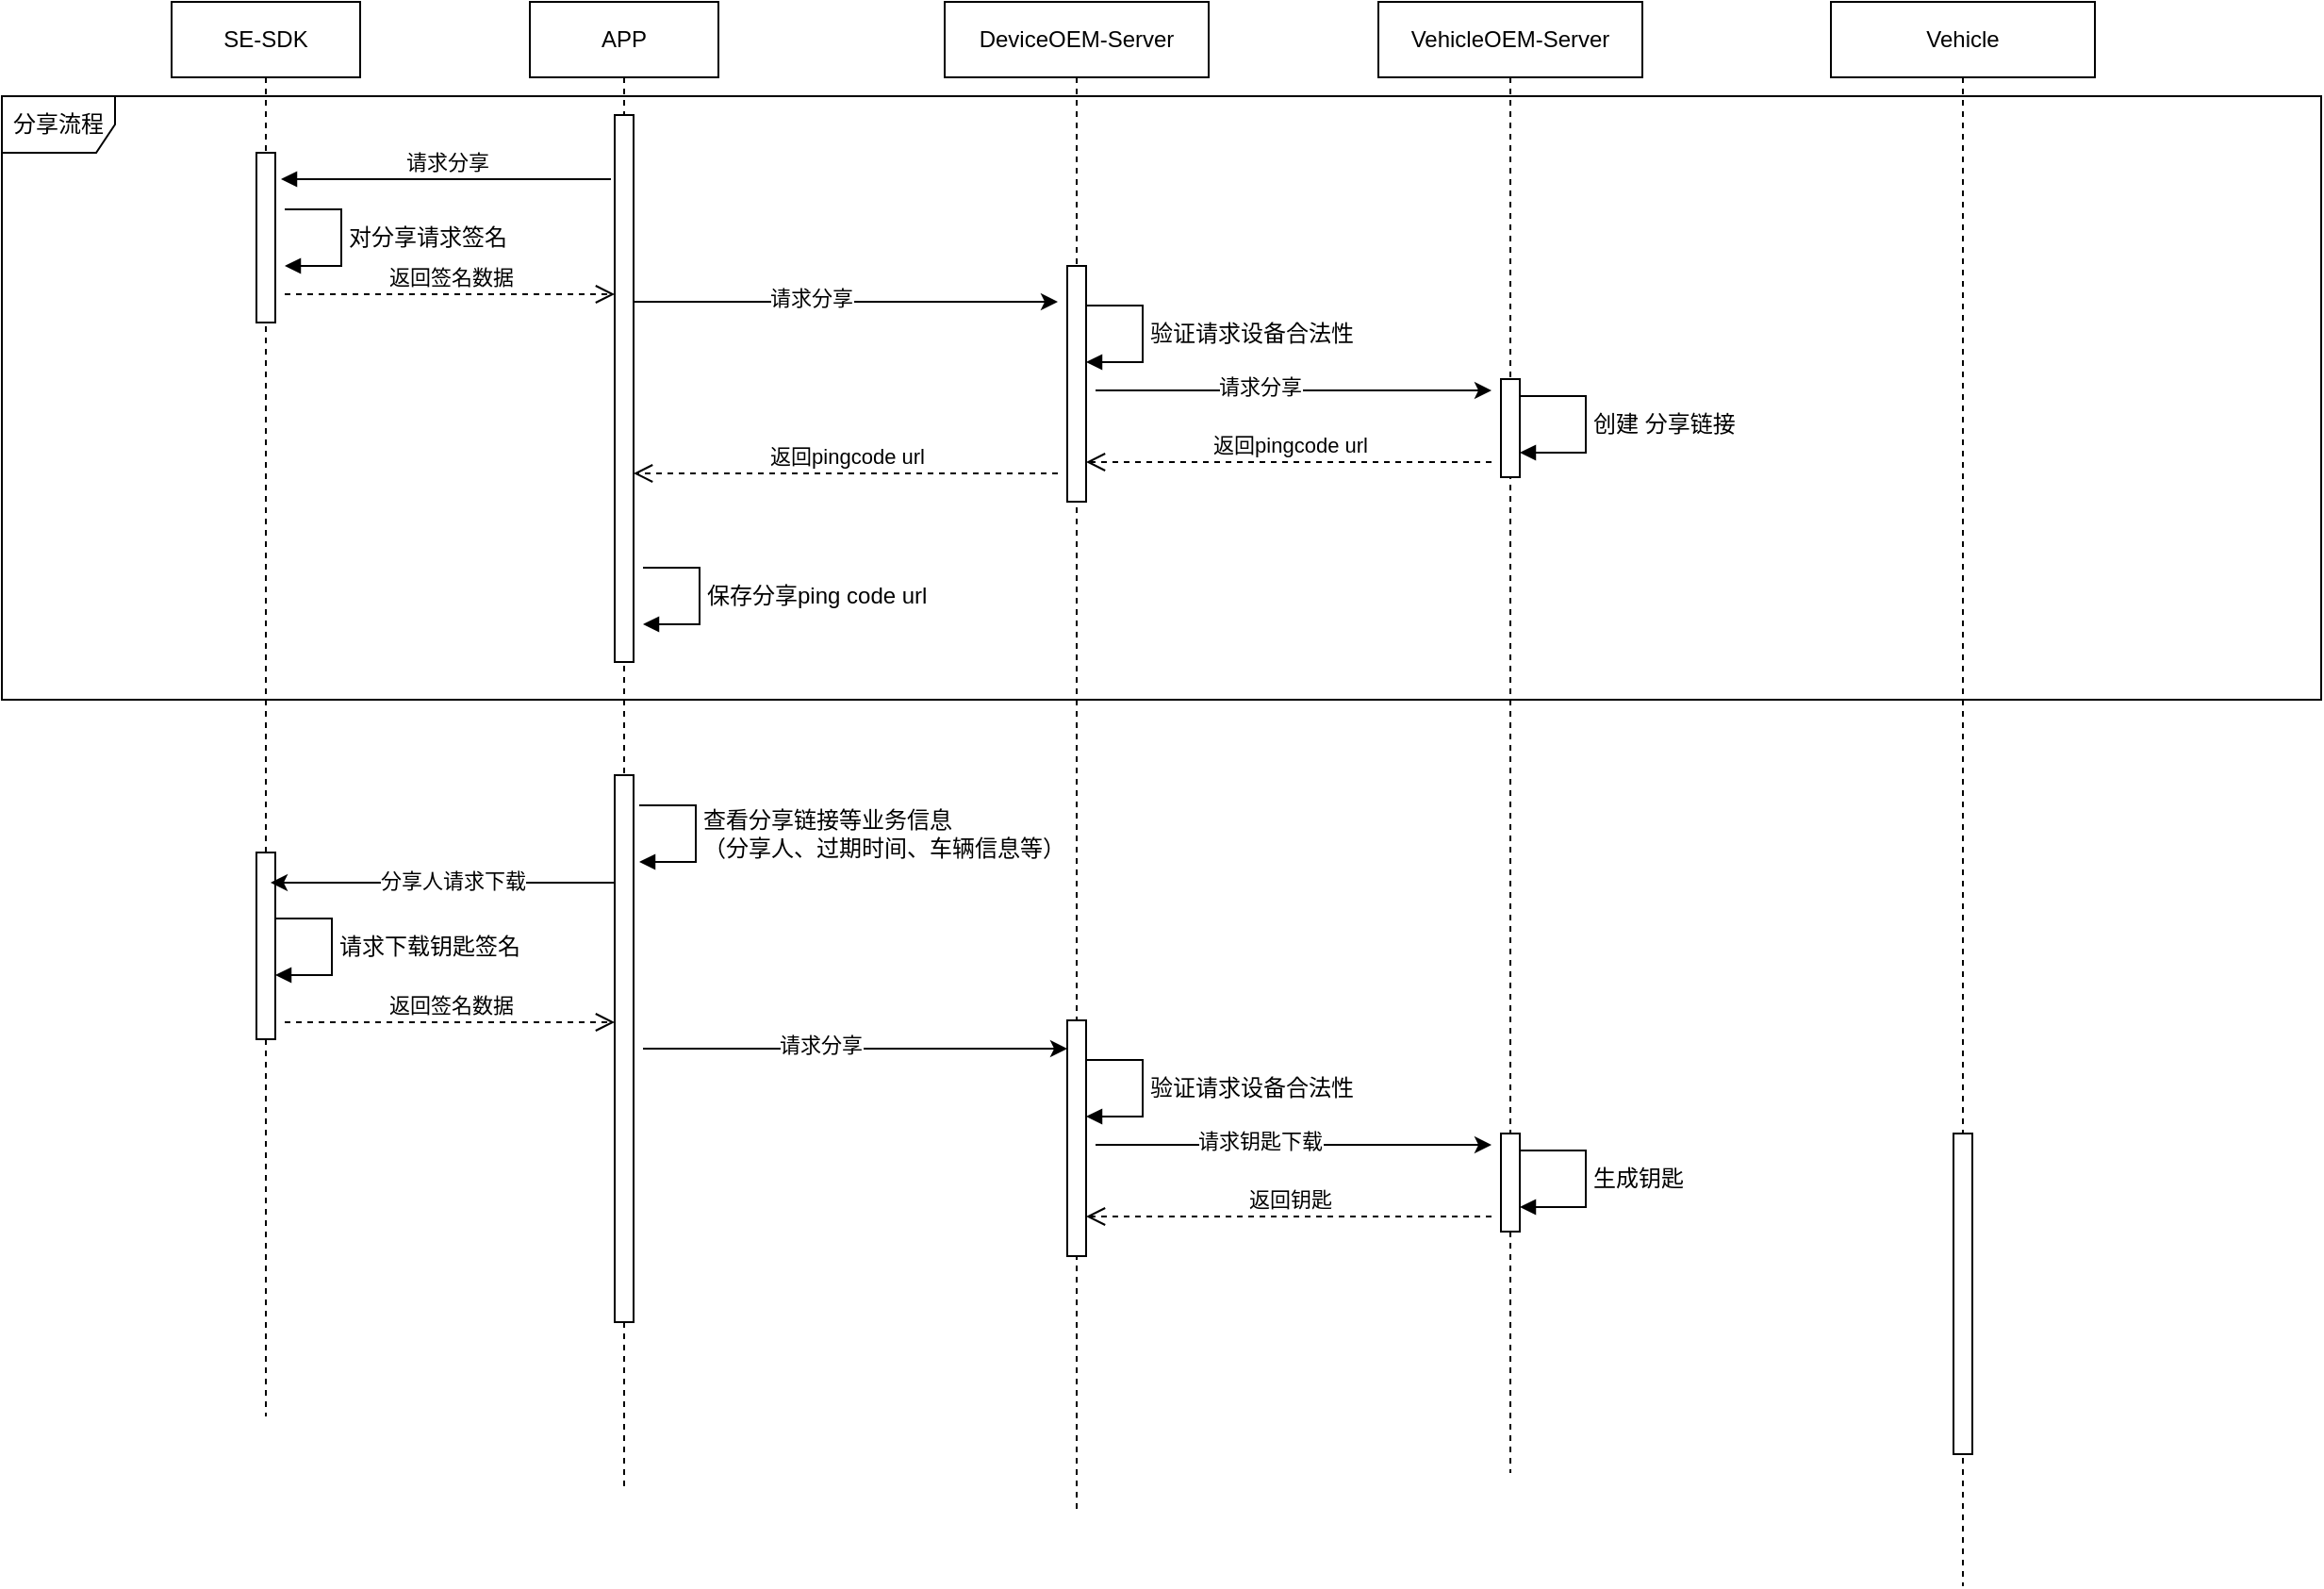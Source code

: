<mxfile version="24.7.7">
  <diagram name="Page-1" id="2YBvvXClWsGukQMizWep">
    <mxGraphModel dx="2559" dy="927" grid="1" gridSize="10" guides="1" tooltips="1" connect="1" arrows="1" fold="1" page="1" pageScale="1" pageWidth="850" pageHeight="1100" math="0" shadow="0">
      <root>
        <mxCell id="0" />
        <mxCell id="1" parent="0" />
        <mxCell id="aM9ryv3xv72pqoxQDRHE-1" value="SE-SDK" style="shape=umlLifeline;perimeter=lifelinePerimeter;whiteSpace=wrap;html=1;container=0;dropTarget=0;collapsible=0;recursiveResize=0;outlineConnect=0;portConstraint=eastwest;newEdgeStyle={&quot;edgeStyle&quot;:&quot;elbowEdgeStyle&quot;,&quot;elbow&quot;:&quot;vertical&quot;,&quot;curved&quot;:0,&quot;rounded&quot;:0};" parent="1" vertex="1">
          <mxGeometry x="-350" y="40" width="100" height="750" as="geometry" />
        </mxCell>
        <mxCell id="aM9ryv3xv72pqoxQDRHE-2" value="" style="html=1;points=[];perimeter=orthogonalPerimeter;outlineConnect=0;targetShapes=umlLifeline;portConstraint=eastwest;newEdgeStyle={&quot;edgeStyle&quot;:&quot;elbowEdgeStyle&quot;,&quot;elbow&quot;:&quot;vertical&quot;,&quot;curved&quot;:0,&quot;rounded&quot;:0};" parent="aM9ryv3xv72pqoxQDRHE-1" vertex="1">
          <mxGeometry x="45" y="80" width="10" height="90" as="geometry" />
        </mxCell>
        <mxCell id="fJ_9bbSh1yOLhhSjH3SS-34" value="" style="html=1;points=[];perimeter=orthogonalPerimeter;outlineConnect=0;targetShapes=umlLifeline;portConstraint=eastwest;newEdgeStyle={&quot;edgeStyle&quot;:&quot;elbowEdgeStyle&quot;,&quot;elbow&quot;:&quot;vertical&quot;,&quot;curved&quot;:0,&quot;rounded&quot;:0};" vertex="1" parent="aM9ryv3xv72pqoxQDRHE-1">
          <mxGeometry x="45" y="451" width="10" height="99" as="geometry" />
        </mxCell>
        <mxCell id="aM9ryv3xv72pqoxQDRHE-5" value="APP" style="shape=umlLifeline;perimeter=lifelinePerimeter;whiteSpace=wrap;html=1;container=0;dropTarget=0;collapsible=0;recursiveResize=0;outlineConnect=0;portConstraint=eastwest;newEdgeStyle={&quot;edgeStyle&quot;:&quot;elbowEdgeStyle&quot;,&quot;elbow&quot;:&quot;vertical&quot;,&quot;curved&quot;:0,&quot;rounded&quot;:0};" parent="1" vertex="1">
          <mxGeometry x="-160" y="40" width="100" height="790" as="geometry" />
        </mxCell>
        <mxCell id="aM9ryv3xv72pqoxQDRHE-6" value="" style="html=1;points=[];perimeter=orthogonalPerimeter;outlineConnect=0;targetShapes=umlLifeline;portConstraint=eastwest;newEdgeStyle={&quot;edgeStyle&quot;:&quot;elbowEdgeStyle&quot;,&quot;elbow&quot;:&quot;vertical&quot;,&quot;curved&quot;:0,&quot;rounded&quot;:0};" parent="aM9ryv3xv72pqoxQDRHE-5" vertex="1">
          <mxGeometry x="45" y="60" width="10" height="290" as="geometry" />
        </mxCell>
        <mxCell id="fJ_9bbSh1yOLhhSjH3SS-31" value="" style="html=1;points=[];perimeter=orthogonalPerimeter;outlineConnect=0;targetShapes=umlLifeline;portConstraint=eastwest;newEdgeStyle={&quot;edgeStyle&quot;:&quot;elbowEdgeStyle&quot;,&quot;elbow&quot;:&quot;vertical&quot;,&quot;curved&quot;:0,&quot;rounded&quot;:0};" vertex="1" parent="aM9ryv3xv72pqoxQDRHE-5">
          <mxGeometry x="45" y="410" width="10" height="290" as="geometry" />
        </mxCell>
        <mxCell id="aM9ryv3xv72pqoxQDRHE-7" value="请求分享" style="html=1;verticalAlign=bottom;endArrow=block;edgeStyle=elbowEdgeStyle;elbow=vertical;curved=0;rounded=0;" parent="1" edge="1">
          <mxGeometry relative="1" as="geometry">
            <mxPoint x="-117" y="134" as="sourcePoint" />
            <Array as="points" />
            <mxPoint x="-292" y="134" as="targetPoint" />
          </mxGeometry>
        </mxCell>
        <mxCell id="aM9ryv3xv72pqoxQDRHE-8" value="返回pingcode url" style="html=1;verticalAlign=bottom;endArrow=open;dashed=1;endSize=8;edgeStyle=elbowEdgeStyle;elbow=vertical;curved=0;rounded=0;" parent="1" edge="1">
          <mxGeometry relative="1" as="geometry">
            <mxPoint x="-105" y="290" as="targetPoint" />
            <Array as="points" />
            <mxPoint x="120" y="290" as="sourcePoint" />
          </mxGeometry>
        </mxCell>
        <mxCell id="aM9ryv3xv72pqoxQDRHE-10" value="返回签名数据" style="html=1;verticalAlign=bottom;endArrow=open;dashed=1;endSize=8;edgeStyle=elbowEdgeStyle;elbow=vertical;curved=0;rounded=0;" parent="1" edge="1">
          <mxGeometry relative="1" as="geometry">
            <mxPoint x="-115" y="195" as="targetPoint" />
            <Array as="points">
              <mxPoint x="-200" y="195" />
            </Array>
            <mxPoint x="-290" y="195" as="sourcePoint" />
          </mxGeometry>
        </mxCell>
        <mxCell id="fJ_9bbSh1yOLhhSjH3SS-1" value="DeviceOEM-Server" style="shape=umlLifeline;perimeter=lifelinePerimeter;whiteSpace=wrap;html=1;container=0;dropTarget=0;collapsible=0;recursiveResize=0;outlineConnect=0;portConstraint=eastwest;newEdgeStyle={&quot;edgeStyle&quot;:&quot;elbowEdgeStyle&quot;,&quot;elbow&quot;:&quot;vertical&quot;,&quot;curved&quot;:0,&quot;rounded&quot;:0};" vertex="1" parent="1">
          <mxGeometry x="60" y="40" width="140" height="800" as="geometry" />
        </mxCell>
        <mxCell id="fJ_9bbSh1yOLhhSjH3SS-2" value="" style="html=1;points=[];perimeter=orthogonalPerimeter;outlineConnect=0;targetShapes=umlLifeline;portConstraint=eastwest;newEdgeStyle={&quot;edgeStyle&quot;:&quot;elbowEdgeStyle&quot;,&quot;elbow&quot;:&quot;vertical&quot;,&quot;curved&quot;:0,&quot;rounded&quot;:0};" vertex="1" parent="fJ_9bbSh1yOLhhSjH3SS-1">
          <mxGeometry x="65" y="140" width="10" height="125" as="geometry" />
        </mxCell>
        <mxCell id="fJ_9bbSh1yOLhhSjH3SS-39" value="" style="html=1;points=[];perimeter=orthogonalPerimeter;outlineConnect=0;targetShapes=umlLifeline;portConstraint=eastwest;newEdgeStyle={&quot;edgeStyle&quot;:&quot;elbowEdgeStyle&quot;,&quot;elbow&quot;:&quot;vertical&quot;,&quot;curved&quot;:0,&quot;rounded&quot;:0};" vertex="1" parent="fJ_9bbSh1yOLhhSjH3SS-1">
          <mxGeometry x="65" y="540" width="10" height="125" as="geometry" />
        </mxCell>
        <mxCell id="fJ_9bbSh1yOLhhSjH3SS-42" value="" style="endArrow=classic;html=1;rounded=0;" edge="1" parent="fJ_9bbSh1yOLhhSjH3SS-1">
          <mxGeometry width="50" height="50" relative="1" as="geometry">
            <mxPoint x="80" y="606" as="sourcePoint" />
            <mxPoint x="290" y="606" as="targetPoint" />
          </mxGeometry>
        </mxCell>
        <mxCell id="fJ_9bbSh1yOLhhSjH3SS-43" value="请求钥匙下载" style="edgeLabel;html=1;align=center;verticalAlign=middle;resizable=0;points=[];" vertex="1" connectable="0" parent="fJ_9bbSh1yOLhhSjH3SS-42">
          <mxGeometry x="-0.17" y="2" relative="1" as="geometry">
            <mxPoint as="offset" />
          </mxGeometry>
        </mxCell>
        <mxCell id="fJ_9bbSh1yOLhhSjH3SS-44" value="返回钥匙" style="html=1;verticalAlign=bottom;endArrow=open;dashed=1;endSize=8;edgeStyle=elbowEdgeStyle;elbow=vertical;curved=0;rounded=0;" edge="1" parent="fJ_9bbSh1yOLhhSjH3SS-1" target="fJ_9bbSh1yOLhhSjH3SS-39">
          <mxGeometry relative="1" as="geometry">
            <mxPoint x="80" y="642" as="targetPoint" />
            <Array as="points" />
            <mxPoint x="290" y="644" as="sourcePoint" />
          </mxGeometry>
        </mxCell>
        <mxCell id="fJ_9bbSh1yOLhhSjH3SS-45" value="验证请求设备合法性" style="html=1;align=left;spacingLeft=2;endArrow=block;rounded=0;edgeStyle=orthogonalEdgeStyle;curved=0;rounded=0;fontFamily=Helvetica;fontSize=12;fontColor=default;" edge="1" parent="fJ_9bbSh1yOLhhSjH3SS-1">
          <mxGeometry relative="1" as="geometry">
            <mxPoint x="75" y="561" as="sourcePoint" />
            <Array as="points">
              <mxPoint x="105" y="561" />
              <mxPoint x="105" y="591" />
            </Array>
            <mxPoint x="75" y="591" as="targetPoint" />
          </mxGeometry>
        </mxCell>
        <mxCell id="fJ_9bbSh1yOLhhSjH3SS-3" value="VehicleOEM-Server" style="shape=umlLifeline;perimeter=lifelinePerimeter;whiteSpace=wrap;html=1;container=0;dropTarget=0;collapsible=0;recursiveResize=0;outlineConnect=0;portConstraint=eastwest;newEdgeStyle={&quot;edgeStyle&quot;:&quot;elbowEdgeStyle&quot;,&quot;elbow&quot;:&quot;vertical&quot;,&quot;curved&quot;:0,&quot;rounded&quot;:0};" vertex="1" parent="1">
          <mxGeometry x="290" y="40" width="140" height="780" as="geometry" />
        </mxCell>
        <mxCell id="fJ_9bbSh1yOLhhSjH3SS-4" value="" style="html=1;points=[];perimeter=orthogonalPerimeter;outlineConnect=0;targetShapes=umlLifeline;portConstraint=eastwest;newEdgeStyle={&quot;edgeStyle&quot;:&quot;elbowEdgeStyle&quot;,&quot;elbow&quot;:&quot;vertical&quot;,&quot;curved&quot;:0,&quot;rounded&quot;:0};" vertex="1" parent="fJ_9bbSh1yOLhhSjH3SS-3">
          <mxGeometry x="65" y="200" width="10" height="52" as="geometry" />
        </mxCell>
        <mxCell id="fJ_9bbSh1yOLhhSjH3SS-25" value="创建 分享链接" style="html=1;align=left;spacingLeft=2;endArrow=block;rounded=0;edgeStyle=orthogonalEdgeStyle;curved=0;rounded=0;fontFamily=Helvetica;fontSize=12;fontColor=default;" edge="1" parent="fJ_9bbSh1yOLhhSjH3SS-3">
          <mxGeometry relative="1" as="geometry">
            <mxPoint x="75" y="209" as="sourcePoint" />
            <Array as="points">
              <mxPoint x="110" y="209" />
              <mxPoint x="110" y="239" />
            </Array>
            <mxPoint x="75" y="239" as="targetPoint" />
          </mxGeometry>
        </mxCell>
        <mxCell id="fJ_9bbSh1yOLhhSjH3SS-40" value="" style="html=1;points=[];perimeter=orthogonalPerimeter;outlineConnect=0;targetShapes=umlLifeline;portConstraint=eastwest;newEdgeStyle={&quot;edgeStyle&quot;:&quot;elbowEdgeStyle&quot;,&quot;elbow&quot;:&quot;vertical&quot;,&quot;curved&quot;:0,&quot;rounded&quot;:0};" vertex="1" parent="fJ_9bbSh1yOLhhSjH3SS-3">
          <mxGeometry x="65" y="600" width="10" height="52" as="geometry" />
        </mxCell>
        <mxCell id="fJ_9bbSh1yOLhhSjH3SS-41" value="生成钥匙" style="html=1;align=left;spacingLeft=2;endArrow=block;rounded=0;edgeStyle=orthogonalEdgeStyle;curved=0;rounded=0;fontFamily=Helvetica;fontSize=12;fontColor=default;" edge="1" parent="fJ_9bbSh1yOLhhSjH3SS-3">
          <mxGeometry relative="1" as="geometry">
            <mxPoint x="75" y="609" as="sourcePoint" />
            <Array as="points">
              <mxPoint x="110" y="609" />
              <mxPoint x="110" y="639" />
            </Array>
            <mxPoint x="75" y="639" as="targetPoint" />
          </mxGeometry>
        </mxCell>
        <mxCell id="fJ_9bbSh1yOLhhSjH3SS-5" value="Vehicle" style="shape=umlLifeline;perimeter=lifelinePerimeter;whiteSpace=wrap;html=1;container=0;dropTarget=0;collapsible=0;recursiveResize=0;outlineConnect=0;portConstraint=eastwest;newEdgeStyle={&quot;edgeStyle&quot;:&quot;elbowEdgeStyle&quot;,&quot;elbow&quot;:&quot;vertical&quot;,&quot;curved&quot;:0,&quot;rounded&quot;:0};" vertex="1" parent="1">
          <mxGeometry x="530" y="40" width="140" height="840" as="geometry" />
        </mxCell>
        <mxCell id="fJ_9bbSh1yOLhhSjH3SS-6" value="" style="html=1;points=[];perimeter=orthogonalPerimeter;outlineConnect=0;targetShapes=umlLifeline;portConstraint=eastwest;newEdgeStyle={&quot;edgeStyle&quot;:&quot;elbowEdgeStyle&quot;,&quot;elbow&quot;:&quot;vertical&quot;,&quot;curved&quot;:0,&quot;rounded&quot;:0};" vertex="1" parent="fJ_9bbSh1yOLhhSjH3SS-5">
          <mxGeometry x="65" y="600" width="10" height="170" as="geometry" />
        </mxCell>
        <mxCell id="fJ_9bbSh1yOLhhSjH3SS-7" value="" style="endArrow=classic;html=1;rounded=0;" edge="1" parent="1">
          <mxGeometry width="50" height="50" relative="1" as="geometry">
            <mxPoint x="-105" y="199" as="sourcePoint" />
            <mxPoint x="120" y="199" as="targetPoint" />
          </mxGeometry>
        </mxCell>
        <mxCell id="fJ_9bbSh1yOLhhSjH3SS-8" value="请求分享" style="edgeLabel;html=1;align=center;verticalAlign=middle;resizable=0;points=[];" vertex="1" connectable="0" parent="fJ_9bbSh1yOLhhSjH3SS-7">
          <mxGeometry x="-0.17" y="2" relative="1" as="geometry">
            <mxPoint as="offset" />
          </mxGeometry>
        </mxCell>
        <mxCell id="fJ_9bbSh1yOLhhSjH3SS-9" value="" style="endArrow=classic;html=1;rounded=0;" edge="1" parent="1">
          <mxGeometry width="50" height="50" relative="1" as="geometry">
            <mxPoint x="140" y="246" as="sourcePoint" />
            <mxPoint x="350" y="246" as="targetPoint" />
          </mxGeometry>
        </mxCell>
        <mxCell id="fJ_9bbSh1yOLhhSjH3SS-10" value="请求分享" style="edgeLabel;html=1;align=center;verticalAlign=middle;resizable=0;points=[];" vertex="1" connectable="0" parent="fJ_9bbSh1yOLhhSjH3SS-9">
          <mxGeometry x="-0.17" y="2" relative="1" as="geometry">
            <mxPoint as="offset" />
          </mxGeometry>
        </mxCell>
        <mxCell id="fJ_9bbSh1yOLhhSjH3SS-11" value="返回pingcode url" style="html=1;verticalAlign=bottom;endArrow=open;dashed=1;endSize=8;edgeStyle=elbowEdgeStyle;elbow=vertical;curved=0;rounded=0;" edge="1" parent="1" target="fJ_9bbSh1yOLhhSjH3SS-2">
          <mxGeometry relative="1" as="geometry">
            <mxPoint x="140" y="282" as="targetPoint" />
            <Array as="points" />
            <mxPoint x="350" y="284" as="sourcePoint" />
          </mxGeometry>
        </mxCell>
        <mxCell id="fJ_9bbSh1yOLhhSjH3SS-26" value="验证请求设备合法性" style="html=1;align=left;spacingLeft=2;endArrow=block;rounded=0;edgeStyle=orthogonalEdgeStyle;curved=0;rounded=0;fontFamily=Helvetica;fontSize=12;fontColor=default;" edge="1" parent="1">
          <mxGeometry relative="1" as="geometry">
            <mxPoint x="135" y="201" as="sourcePoint" />
            <Array as="points">
              <mxPoint x="165" y="201" />
              <mxPoint x="165" y="231" />
            </Array>
            <mxPoint x="135" y="231" as="targetPoint" />
          </mxGeometry>
        </mxCell>
        <mxCell id="fJ_9bbSh1yOLhhSjH3SS-27" value="保存分享ping code url" style="html=1;align=left;spacingLeft=2;endArrow=block;rounded=0;edgeStyle=orthogonalEdgeStyle;curved=0;rounded=0;fontFamily=Helvetica;fontSize=12;fontColor=default;" edge="1" parent="1">
          <mxGeometry relative="1" as="geometry">
            <mxPoint x="-100" y="340" as="sourcePoint" />
            <Array as="points">
              <mxPoint x="-70" y="340" />
              <mxPoint x="-70" y="370" />
            </Array>
            <mxPoint x="-100" y="370" as="targetPoint" />
          </mxGeometry>
        </mxCell>
        <mxCell id="fJ_9bbSh1yOLhhSjH3SS-28" value="分享流程" style="shape=umlFrame;whiteSpace=wrap;html=1;pointerEvents=0;sketch=0;strokeColor=default;align=center;verticalAlign=middle;fontFamily=Helvetica;fontSize=12;fontColor=default;fillColor=default;" vertex="1" parent="1">
          <mxGeometry x="-440" y="90" width="1230" height="320" as="geometry" />
        </mxCell>
        <mxCell id="fJ_9bbSh1yOLhhSjH3SS-29" value="对分享请求签名" style="html=1;align=left;spacingLeft=2;endArrow=block;rounded=0;edgeStyle=orthogonalEdgeStyle;curved=0;rounded=0;fontFamily=Helvetica;fontSize=12;fontColor=default;" edge="1" parent="1">
          <mxGeometry relative="1" as="geometry">
            <mxPoint x="-290" y="150" as="sourcePoint" />
            <Array as="points">
              <mxPoint x="-260" y="150" />
              <mxPoint x="-260" y="180" />
            </Array>
            <mxPoint x="-290" y="180" as="targetPoint" />
          </mxGeometry>
        </mxCell>
        <mxCell id="fJ_9bbSh1yOLhhSjH3SS-30" value="查看分享链接等业务信息&lt;div&gt;（分享人、过期时间、车辆信息等）&lt;/div&gt;" style="html=1;align=left;spacingLeft=2;endArrow=block;rounded=0;edgeStyle=orthogonalEdgeStyle;curved=0;rounded=0;fontFamily=Helvetica;fontSize=12;fontColor=default;" edge="1" parent="1">
          <mxGeometry relative="1" as="geometry">
            <mxPoint x="-102" y="466" as="sourcePoint" />
            <Array as="points">
              <mxPoint x="-72" y="466" />
              <mxPoint x="-72" y="496" />
            </Array>
            <mxPoint x="-102" y="496" as="targetPoint" />
          </mxGeometry>
        </mxCell>
        <mxCell id="fJ_9bbSh1yOLhhSjH3SS-32" value="" style="endArrow=classic;html=1;rounded=0;" edge="1" parent="1">
          <mxGeometry width="50" height="50" relative="1" as="geometry">
            <mxPoint x="-115" y="507" as="sourcePoint" />
            <mxPoint x="-297.5" y="507" as="targetPoint" />
          </mxGeometry>
        </mxCell>
        <mxCell id="fJ_9bbSh1yOLhhSjH3SS-33" value="分享人请求下载" style="edgeLabel;html=1;align=center;verticalAlign=middle;resizable=0;points=[];" vertex="1" connectable="0" parent="fJ_9bbSh1yOLhhSjH3SS-32">
          <mxGeometry x="-0.17" y="2" relative="1" as="geometry">
            <mxPoint x="-11" y="-3" as="offset" />
          </mxGeometry>
        </mxCell>
        <mxCell id="fJ_9bbSh1yOLhhSjH3SS-35" value="请求下载钥匙签名" style="html=1;align=left;spacingLeft=2;endArrow=block;rounded=0;edgeStyle=orthogonalEdgeStyle;curved=0;rounded=0;fontFamily=Helvetica;fontSize=12;fontColor=default;" edge="1" parent="1">
          <mxGeometry relative="1" as="geometry">
            <mxPoint x="-295" y="526" as="sourcePoint" />
            <Array as="points">
              <mxPoint x="-265" y="526" />
              <mxPoint x="-265" y="556" />
            </Array>
            <mxPoint x="-295" y="556" as="targetPoint" />
          </mxGeometry>
        </mxCell>
        <mxCell id="fJ_9bbSh1yOLhhSjH3SS-36" value="返回签名数据" style="html=1;verticalAlign=bottom;endArrow=open;dashed=1;endSize=8;edgeStyle=elbowEdgeStyle;elbow=vertical;curved=0;rounded=0;" edge="1" parent="1">
          <mxGeometry relative="1" as="geometry">
            <mxPoint x="-115" y="581" as="targetPoint" />
            <Array as="points">
              <mxPoint x="-200" y="581" />
            </Array>
            <mxPoint x="-290" y="581" as="sourcePoint" />
          </mxGeometry>
        </mxCell>
        <mxCell id="fJ_9bbSh1yOLhhSjH3SS-37" value="" style="endArrow=classic;html=1;rounded=0;" edge="1" parent="1">
          <mxGeometry width="50" height="50" relative="1" as="geometry">
            <mxPoint x="-100" y="595" as="sourcePoint" />
            <mxPoint x="125" y="595" as="targetPoint" />
          </mxGeometry>
        </mxCell>
        <mxCell id="fJ_9bbSh1yOLhhSjH3SS-38" value="请求分享" style="edgeLabel;html=1;align=center;verticalAlign=middle;resizable=0;points=[];" vertex="1" connectable="0" parent="fJ_9bbSh1yOLhhSjH3SS-37">
          <mxGeometry x="-0.17" y="2" relative="1" as="geometry">
            <mxPoint as="offset" />
          </mxGeometry>
        </mxCell>
      </root>
    </mxGraphModel>
  </diagram>
</mxfile>
